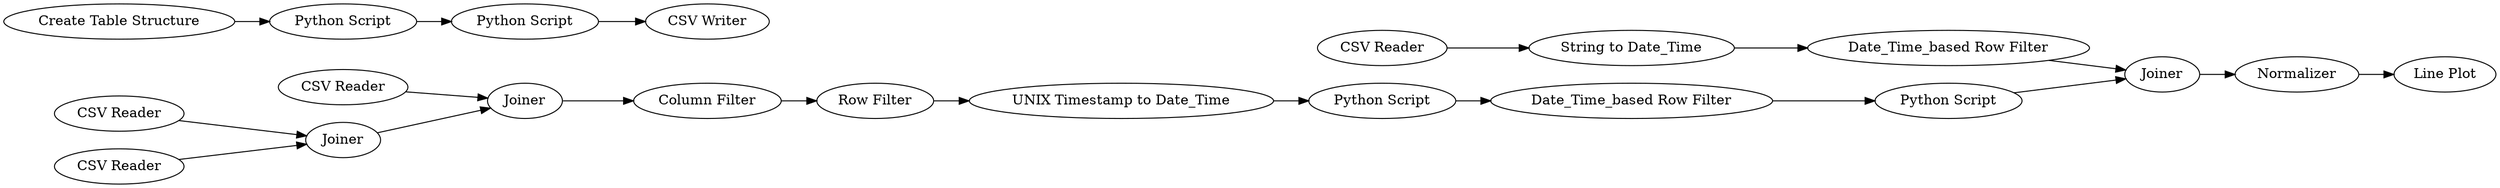 digraph {
	5 -> 4
	54 -> 56
	4 -> 6
	18 -> 23
	56 -> 26
	11 -> 12
	16 -> 18
	12 -> 19
	9 -> 11
	13 -> 16
	19 -> 22
	7 -> 13
	6 -> 7
	55 -> 54
	23 -> 19
	3 -> 4
	22 -> 21
	2 -> 5
	1 -> 5
	55 [label="Create Table Structure"]
	7 [label="Row Filter"]
	9 [label="CSV Reader"]
	18 [label="Date_Time_based Row Filter"]
	21 [label="Line Plot"]
	26 [label="CSV Writer"]
	3 [label="CSV Reader"]
	19 [label=Joiner]
	56 [label="Python Script"]
	6 [label="Column Filter"]
	54 [label="Python Script"]
	12 [label="Date_Time_based Row Filter"]
	16 [label="Python Script"]
	1 [label="CSV Reader"]
	22 [label=Normalizer]
	11 [label="String to Date_Time"]
	4 [label=Joiner]
	23 [label="Python Script"]
	5 [label=Joiner]
	13 [label="UNIX Timestamp to Date_Time"]
	2 [label="CSV Reader"]
	rankdir=LR
}
